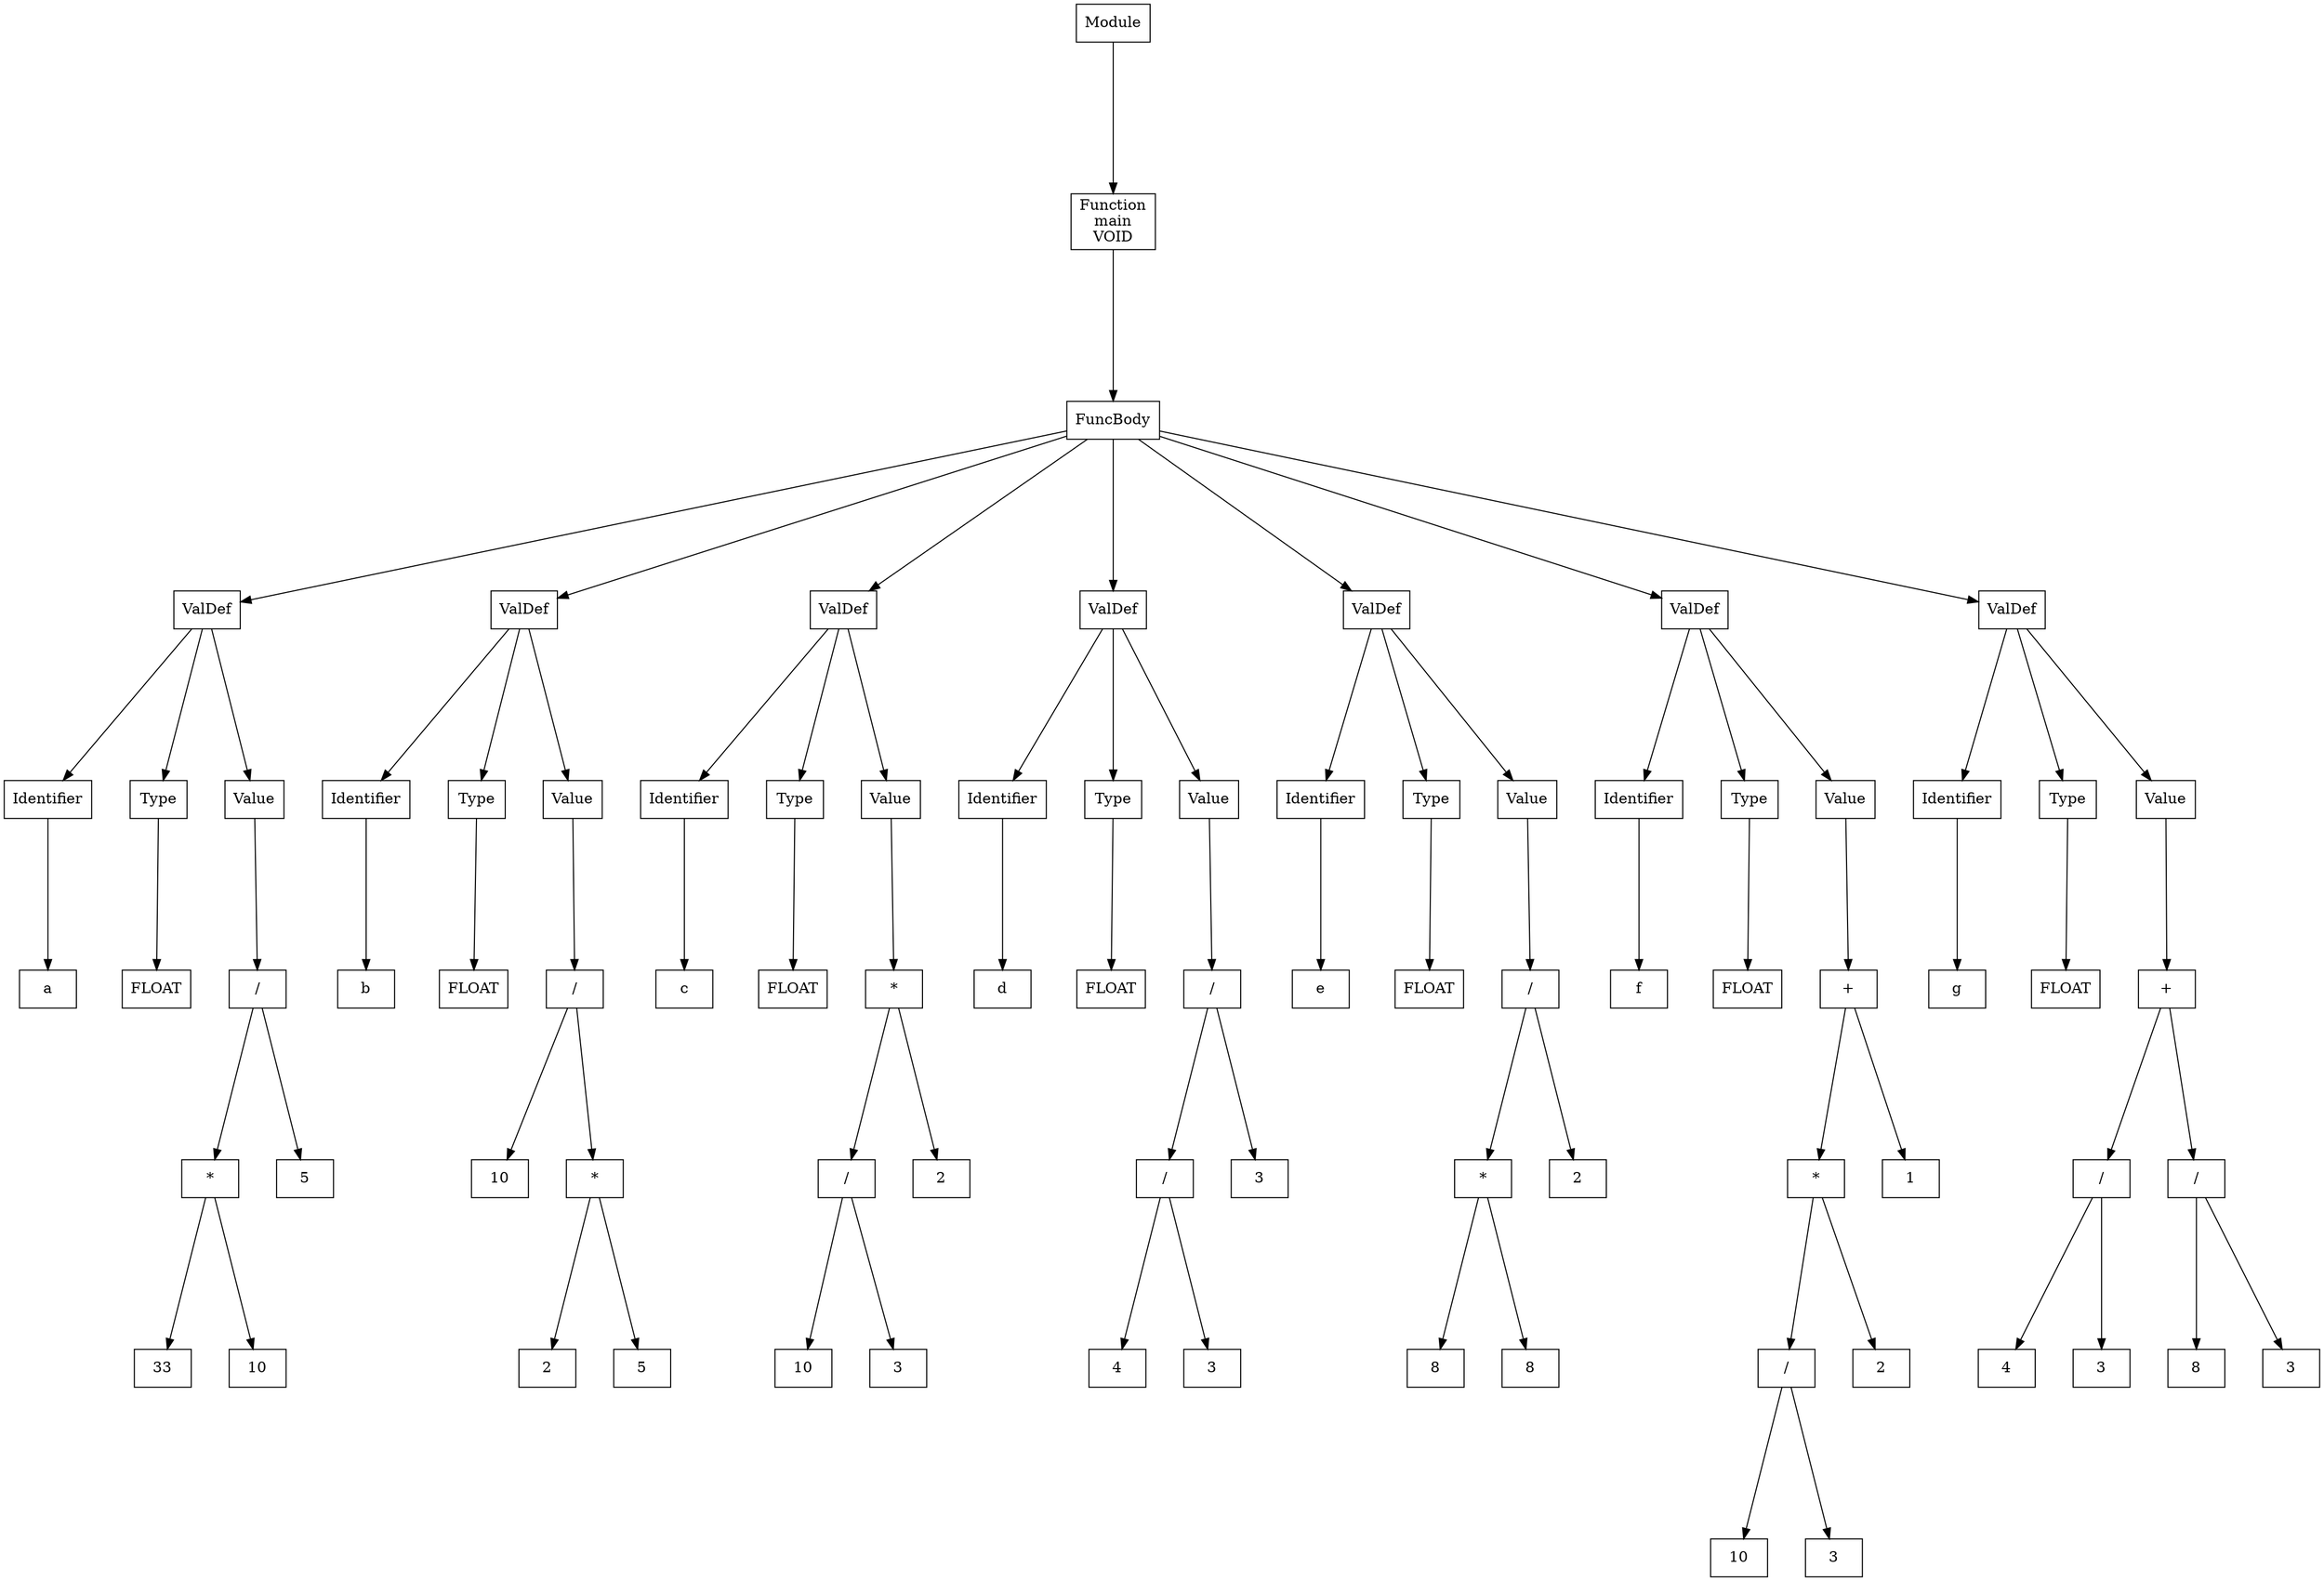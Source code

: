digraph {
node [shape=box];
graph [ordering="out", overlap = false, nodesep="0.5", ranksep="2"];
node0 [label="Module"];
node1 [label="Function\nmain\nVOID"];
node2 [label="FuncBody"];
node3 [label="ValDef"];
node4 [label="Identifier"];
node5 [label="a"];
node6 [label="Type"];
node7 [label="FLOAT"];
node8 [label="Value"];
node9 [label="/"];
node10 [label="*"];
node11 [label="33"];
node12 [label="10"];
node13 [label="5"];
node14 [label="ValDef"];
node15 [label="Identifier"];
node16 [label="b"];
node17 [label="Type"];
node18 [label="FLOAT"];
node19 [label="Value"];
node20 [label="/"];
node21 [label="10"];
node22 [label="*"];
node23 [label="2"];
node24 [label="5"];
node25 [label="ValDef"];
node26 [label="Identifier"];
node27 [label="c"];
node28 [label="Type"];
node29 [label="FLOAT"];
node30 [label="Value"];
node31 [label="*"];
node32 [label="/"];
node33 [label="10"];
node34 [label="3"];
node35 [label="2"];
node36 [label="ValDef"];
node37 [label="Identifier"];
node38 [label="d"];
node39 [label="Type"];
node40 [label="FLOAT"];
node41 [label="Value"];
node42 [label="/"];
node43 [label="/"];
node44 [label="4"];
node45 [label="3"];
node46 [label="3"];
node47 [label="ValDef"];
node48 [label="Identifier"];
node49 [label="e"];
node50 [label="Type"];
node51 [label="FLOAT"];
node52 [label="Value"];
node53 [label="/"];
node54 [label="*"];
node55 [label="8"];
node56 [label="8"];
node57 [label="2"];
node58 [label="ValDef"];
node59 [label="Identifier"];
node60 [label="f"];
node61 [label="Type"];
node62 [label="FLOAT"];
node63 [label="Value"];
node64 [label="+"];
node65 [label="*"];
node66 [label="/"];
node67 [label="10"];
node68 [label="3"];
node69 [label="2"];
node70 [label="1"];
node71 [label="ValDef"];
node72 [label="Identifier"];
node73 [label="g"];
node74 [label="Type"];
node75 [label="FLOAT"];
node76 [label="Value"];
node77 [label="+"];
node78 [label="/"];
node79 [label="4"];
node80 [label="3"];
node81 [label="/"];
node82 [label="8"];
node83 [label="3"];
node1 -> node2;
node4 -> node5;
node3 -> node4;
node6 -> node7;
node3 -> node6;
node10 -> node11;
node10 -> node12;
node9 -> node10;
node9 -> node13;
node3 -> node8;
node8 -> node9;
node2 -> node3;
node15 -> node16;
node14 -> node15;
node17 -> node18;
node14 -> node17;
node22 -> node23;
node22 -> node24;
node20 -> node21;
node20 -> node22;
node14 -> node19;
node19 -> node20;
node2 -> node14;
node26 -> node27;
node25 -> node26;
node28 -> node29;
node25 -> node28;
node32 -> node33;
node32 -> node34;
node31 -> node32;
node31 -> node35;
node25 -> node30;
node30 -> node31;
node2 -> node25;
node37 -> node38;
node36 -> node37;
node39 -> node40;
node36 -> node39;
node43 -> node44;
node43 -> node45;
node42 -> node43;
node42 -> node46;
node36 -> node41;
node41 -> node42;
node2 -> node36;
node48 -> node49;
node47 -> node48;
node50 -> node51;
node47 -> node50;
node54 -> node55;
node54 -> node56;
node53 -> node54;
node53 -> node57;
node47 -> node52;
node52 -> node53;
node2 -> node47;
node59 -> node60;
node58 -> node59;
node61 -> node62;
node58 -> node61;
node66 -> node67;
node66 -> node68;
node65 -> node66;
node65 -> node69;
node64 -> node65;
node64 -> node70;
node58 -> node63;
node63 -> node64;
node2 -> node58;
node72 -> node73;
node71 -> node72;
node74 -> node75;
node71 -> node74;
node78 -> node79;
node78 -> node80;
node81 -> node82;
node81 -> node83;
node77 -> node78;
node77 -> node81;
node71 -> node76;
node76 -> node77;
node2 -> node71;
node0 -> node1;
}

